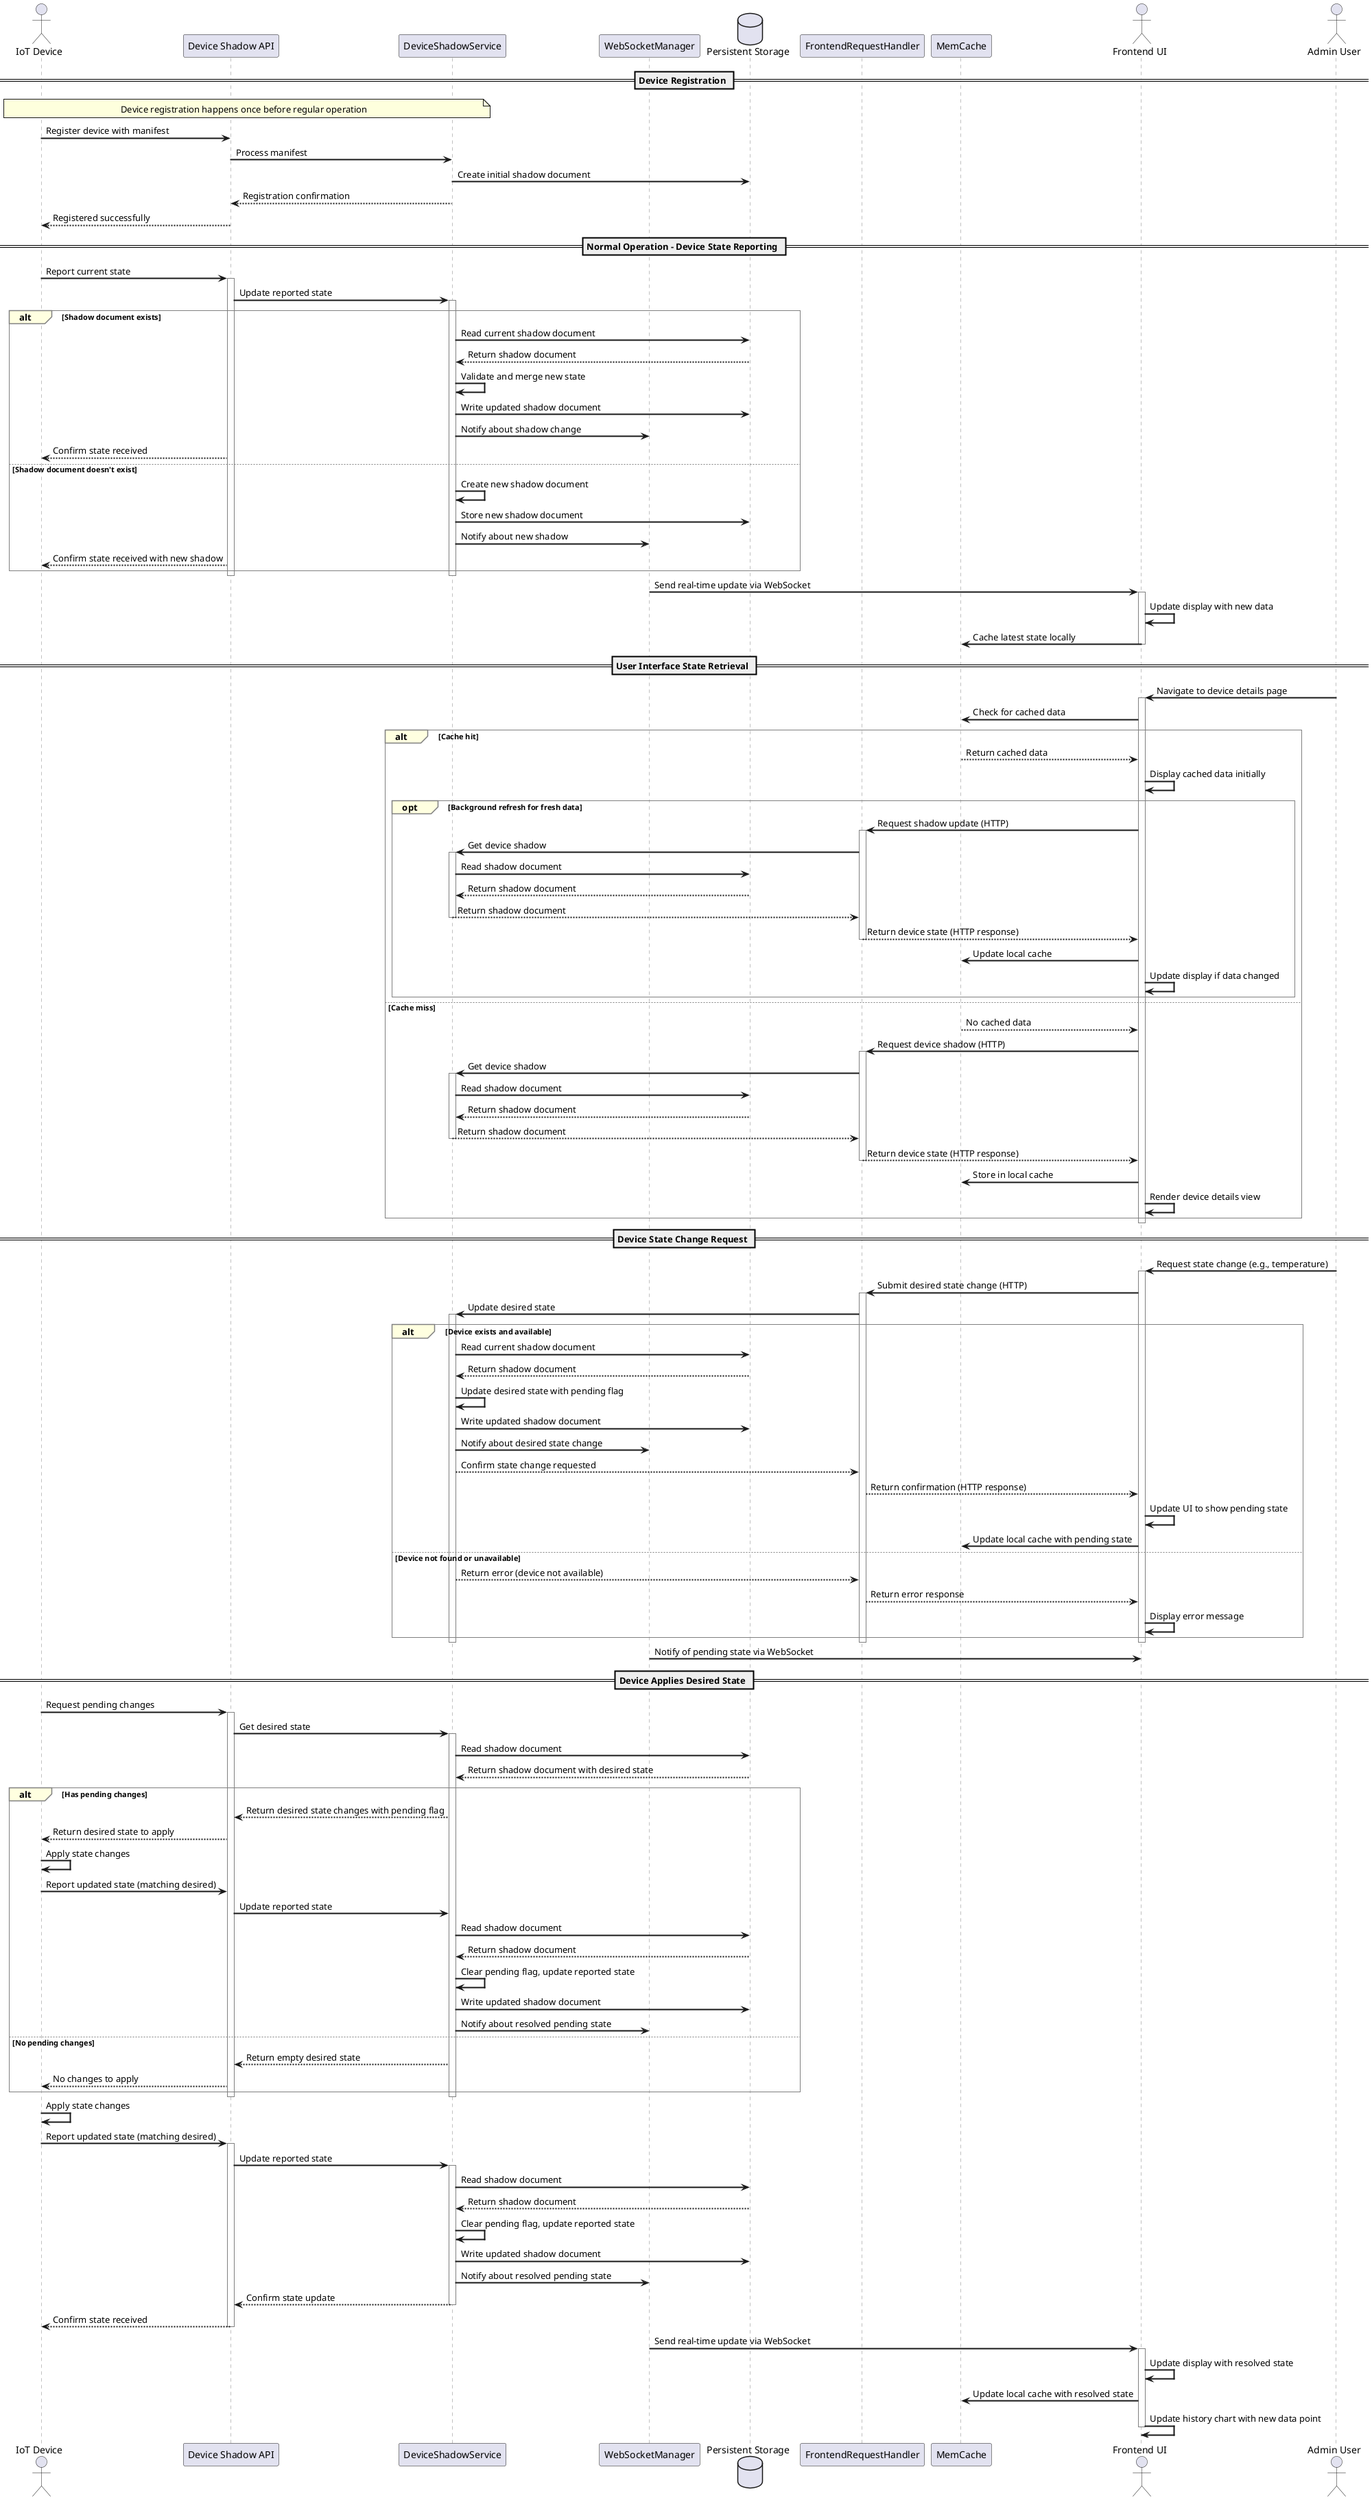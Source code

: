 @startuml DeviceShadowDataFlow
' Device Shadow Data Flow Sequence Diagram

skinparam backgroundColor white
skinparam sequenceArrowThickness 2
skinparam sequenceGroupBorderThickness 1
skinparam noteBorderThickness 1
skinparam sequenceLifeLineBorderColor gray
skinparam sequenceGroupBorderColor gray
skinparam sequenceGroupBackgroundColor lightyellow

actor "IoT Device" as Device
participant "Device Shadow API" as ShadowAPI
participant "DeviceShadowService" as ShadowService
participant "WebSocketManager" as WSManager
database "Persistent Storage" as DB
participant "FrontendRequestHandler" as FrontHandler
participant "MemCache" as Cache
actor "Frontend UI" as UI
actor "Admin User" as Admin

== Device Registration ==
note over Device, ShadowService
  Device registration happens once before regular operation
end note

Device -> ShadowAPI: Register device with manifest
ShadowAPI -> ShadowService: Process manifest
ShadowService -> DB: Create initial shadow document
ShadowService --> ShadowAPI: Registration confirmation
ShadowAPI --> Device: Registered successfully

== Normal Operation - Device State Reporting ==
Device -> ShadowAPI: Report current state
activate ShadowAPI
ShadowAPI -> ShadowService: Update reported state
activate ShadowService

alt Shadow document exists
    ShadowService -> DB: Read current shadow document
    DB --> ShadowService: Return shadow document
    ShadowService -> ShadowService: Validate and merge new state
    ShadowService -> DB: Write updated shadow document
    ShadowService -> WSManager: Notify about shadow change
    ShadowAPI --> Device: Confirm state received
else Shadow document doesn't exist
    ShadowService -> ShadowService: Create new shadow document
    ShadowService -> DB: Store new shadow document
    ShadowService -> WSManager: Notify about new shadow
    ShadowAPI --> Device: Confirm state received with new shadow
end

deactivate ShadowService
deactivate ShadowAPI

WSManager -> UI: Send real-time update via WebSocket
activate UI
UI -> UI: Update display with new data
UI -> Cache: Cache latest state locally
deactivate UI

== User Interface State Retrieval ==
Admin -> UI: Navigate to device details page
activate UI
UI -> Cache: Check for cached data

alt Cache hit
    Cache --> UI: Return cached data
    UI -> UI: Display cached data initially
    opt Background refresh for fresh data
        UI -> FrontHandler: Request shadow update (HTTP)
        activate FrontHandler
        FrontHandler -> ShadowService: Get device shadow
        activate ShadowService
        ShadowService -> DB: Read shadow document
        DB --> ShadowService: Return shadow document
        ShadowService --> FrontHandler: Return shadow document
        deactivate ShadowService
        FrontHandler --> UI: Return device state (HTTP response)
        deactivate FrontHandler
        UI -> Cache: Update local cache
        UI -> UI: Update display if data changed
    end
else Cache miss
    Cache --> UI: No cached data
    UI -> FrontHandler: Request device shadow (HTTP)
    activate FrontHandler
    FrontHandler -> ShadowService: Get device shadow
    activate ShadowService
    ShadowService -> DB: Read shadow document
    DB --> ShadowService: Return shadow document
    ShadowService --> FrontHandler: Return shadow document
    deactivate ShadowService
    FrontHandler --> UI: Return device state (HTTP response)
    deactivate FrontHandler
    UI -> Cache: Store in local cache
    UI -> UI: Render device details view
end

deactivate UI

== Device State Change Request ==
Admin -> UI: Request state change (e.g., temperature)
activate UI
UI -> FrontHandler: Submit desired state change (HTTP)
activate FrontHandler
FrontHandler -> ShadowService: Update desired state
activate ShadowService

alt Device exists and available
    ShadowService -> DB: Read current shadow document
    DB --> ShadowService: Return shadow document
    ShadowService -> ShadowService: Update desired state with pending flag
    ShadowService -> DB: Write updated shadow document
    ShadowService -> WSManager: Notify about desired state change
    ShadowService --> FrontHandler: Confirm state change requested
    FrontHandler --> UI: Return confirmation (HTTP response)
    UI -> UI: Update UI to show pending state
    UI -> Cache: Update local cache with pending state
else Device not found or unavailable
    ShadowService --> FrontHandler: Return error (device not available)
    FrontHandler --> UI: Return error response
    UI -> UI: Display error message
end

deactivate ShadowService
deactivate FrontHandler
deactivate UI

WSManager -> UI: Notify of pending state via WebSocket

== Device Applies Desired State ==
Device -> ShadowAPI: Request pending changes
activate ShadowAPI
ShadowAPI -> ShadowService: Get desired state
activate ShadowService
ShadowService -> DB: Read shadow document
DB --> ShadowService: Return shadow document with desired state

alt Has pending changes
    ShadowService --> ShadowAPI: Return desired state changes with pending flag
    ShadowAPI --> Device: Return desired state to apply
    Device -> Device: Apply state changes
    Device -> ShadowAPI: Report updated state (matching desired)
    ShadowAPI -> ShadowService: Update reported state
    ShadowService -> DB: Read shadow document
    DB --> ShadowService: Return shadow document
    ShadowService -> ShadowService: Clear pending flag, update reported state
    ShadowService -> DB: Write updated shadow document
    ShadowService -> WSManager: Notify about resolved pending state
else No pending changes
    ShadowService --> ShadowAPI: Return empty desired state
    ShadowAPI --> Device: No changes to apply
end

deactivate ShadowService
deactivate ShadowAPI

Device -> Device: Apply state changes
Device -> ShadowAPI: Report updated state (matching desired)
activate ShadowAPI
ShadowAPI -> ShadowService: Update reported state
activate ShadowService
ShadowService -> DB: Read shadow document
DB --> ShadowService: Return shadow document
ShadowService -> ShadowService: Clear pending flag, update reported state
ShadowService -> DB: Write updated shadow document
ShadowService -> WSManager: Notify about resolved pending state
ShadowService --> ShadowAPI: Confirm state update
deactivate ShadowService
ShadowAPI --> Device: Confirm state received
deactivate ShadowAPI

WSManager -> UI: Send real-time update via WebSocket
activate UI
UI -> UI: Update display with resolved state
UI -> Cache: Update local cache with resolved state
UI -> UI: Update history chart with new data point
deactivate UI

@enduml
